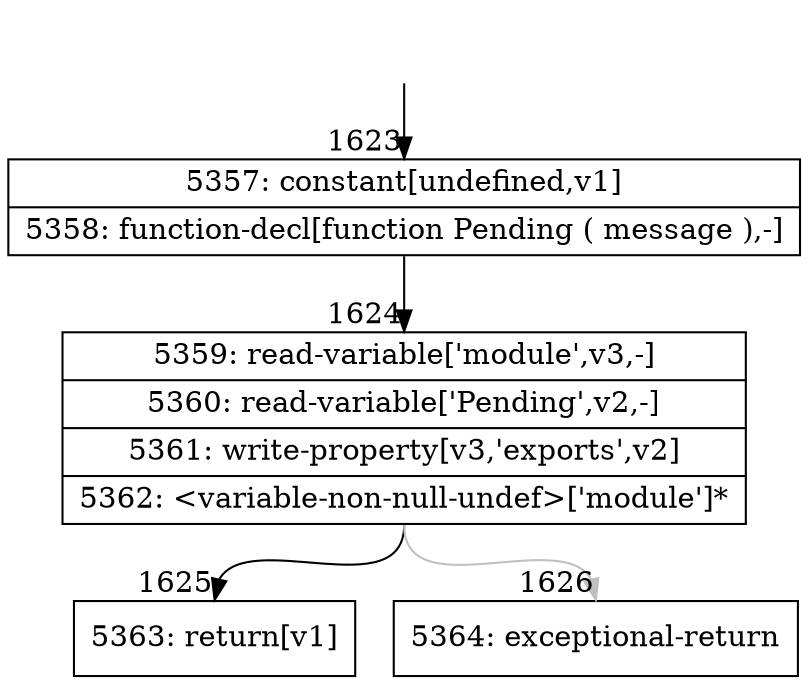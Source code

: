 digraph {
rankdir="TD"
BB_entry149[shape=none,label=""];
BB_entry149 -> BB1623 [tailport=s, headport=n, headlabel="    1623"]
BB1623 [shape=record label="{5357: constant[undefined,v1]|5358: function-decl[function Pending ( message ),-]}" ] 
BB1623 -> BB1624 [tailport=s, headport=n, headlabel="      1624"]
BB1624 [shape=record label="{5359: read-variable['module',v3,-]|5360: read-variable['Pending',v2,-]|5361: write-property[v3,'exports',v2]|5362: \<variable-non-null-undef\>['module']*}" ] 
BB1624 -> BB1625 [tailport=s, headport=n, headlabel="      1625"]
BB1624 -> BB1626 [tailport=s, headport=n, color=gray, headlabel="      1626"]
BB1625 [shape=record label="{5363: return[v1]}" ] 
BB1626 [shape=record label="{5364: exceptional-return}" ] 
//#$~ 1982
}

